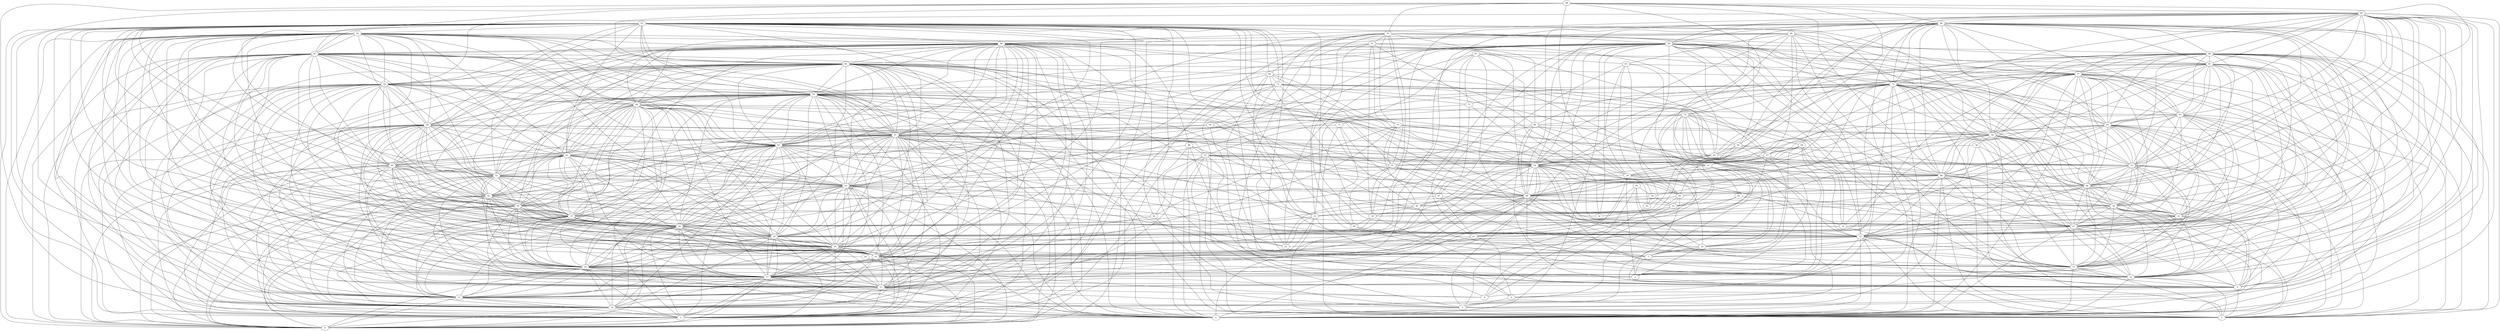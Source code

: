 digraph "sensornet-topology" {
label = "";
rankdir="BT";"0"->"2" [arrowhead = "both"] 
"0"->"10" [arrowhead = "both"] 
"0"->"11" [arrowhead = "both"] 
"0"->"17" [arrowhead = "both"] 
"0"->"18" [arrowhead = "both"] 
"0"->"19" [arrowhead = "both"] 
"0"->"20" [arrowhead = "both"] 
"0"->"24" [arrowhead = "both"] 
"0"->"34" [arrowhead = "both"] 
"0"->"37" [arrowhead = "both"] 
"0"->"39" [arrowhead = "both"] 
"0"->"42" [arrowhead = "both"] 
"0"->"43" [arrowhead = "both"] 
"0"->"52" [arrowhead = "both"] 
"0"->"60" [arrowhead = "both"] 
"0"->"61" [arrowhead = "both"] 
"0"->"67" [arrowhead = "both"] 
"0"->"68" [arrowhead = "both"] 
"0"->"69" [arrowhead = "both"] 
"0"->"70" [arrowhead = "both"] 
"0"->"74" [arrowhead = "both"] 
"0"->"84" [arrowhead = "both"] 
"0"->"87" [arrowhead = "both"] 
"0"->"89" [arrowhead = "both"] 
"0"->"92" [arrowhead = "both"] 
"0"->"93" [arrowhead = "both"] 
"1"->"7" [arrowhead = "both"] 
"1"->"14" [arrowhead = "both"] 
"1"->"18" [arrowhead = "both"] 
"1"->"19" [arrowhead = "both"] 
"1"->"26" [arrowhead = "both"] 
"1"->"50" [arrowhead = "both"] 
"1"->"57" [arrowhead = "both"] 
"1"->"64" [arrowhead = "both"] 
"1"->"76" [arrowhead = "both"] 
"2"->"10" [arrowhead = "both"] 
"2"->"11" [arrowhead = "both"] 
"2"->"13" [arrowhead = "both"] 
"2"->"17" [arrowhead = "both"] 
"2"->"18" [arrowhead = "both"] 
"2"->"19" [arrowhead = "both"] 
"2"->"20" [arrowhead = "both"] 
"2"->"24" [arrowhead = "both"] 
"2"->"25" [arrowhead = "both"] 
"2"->"34" [arrowhead = "both"] 
"2"->"37" [arrowhead = "both"] 
"2"->"39" [arrowhead = "both"] 
"2"->"42" [arrowhead = "both"] 
"2"->"43" [arrowhead = "both"] 
"2"->"60" [arrowhead = "both"] 
"2"->"61" [arrowhead = "both"] 
"2"->"63" [arrowhead = "both"] 
"2"->"67" [arrowhead = "both"] 
"2"->"68" [arrowhead = "both"] 
"2"->"69" [arrowhead = "both"] 
"2"->"70" [arrowhead = "both"] 
"2"->"74" [arrowhead = "both"] 
"2"->"84" [arrowhead = "both"] 
"2"->"86" [arrowhead = "both"] 
"2"->"87" [arrowhead = "both"] 
"2"->"89" [arrowhead = "both"] 
"2"->"92" [arrowhead = "both"] 
"2"->"93" [arrowhead = "both"] 
"2"->"95" [arrowhead = "both"] 
"3"->"5" [arrowhead = "both"] 
"3"->"9" [arrowhead = "both"] 
"3"->"12" [arrowhead = "both"] 
"3"->"15" [arrowhead = "both"] 
"3"->"17" [arrowhead = "both"] 
"3"->"23" [arrowhead = "both"] 
"3"->"25" [arrowhead = "both"] 
"3"->"27" [arrowhead = "both"] 
"3"->"31" [arrowhead = "both"] 
"3"->"38" [arrowhead = "both"] 
"3"->"46" [arrowhead = "both"] 
"3"->"48" [arrowhead = "both"] 
"3"->"55" [arrowhead = "both"] 
"3"->"59" [arrowhead = "both"] 
"3"->"62" [arrowhead = "both"] 
"3"->"65" [arrowhead = "both"] 
"3"->"71" [arrowhead = "both"] 
"3"->"73" [arrowhead = "both"] 
"3"->"75" [arrowhead = "both"] 
"3"->"77" [arrowhead = "both"] 
"3"->"81" [arrowhead = "both"] 
"3"->"84" [arrowhead = "both"] 
"3"->"88" [arrowhead = "both"] 
"3"->"96" [arrowhead = "both"] 
"3"->"98" [arrowhead = "both"] 
"4"->"5" [arrowhead = "both"] 
"4"->"12" [arrowhead = "both"] 
"4"->"13" [arrowhead = "both"] 
"4"->"15" [arrowhead = "both"] 
"4"->"17" [arrowhead = "both"] 
"4"->"18" [arrowhead = "both"] 
"4"->"20" [arrowhead = "both"] 
"4"->"25" [arrowhead = "both"] 
"4"->"27" [arrowhead = "both"] 
"4"->"34" [arrowhead = "both"] 
"4"->"38" [arrowhead = "both"] 
"4"->"40" [arrowhead = "both"] 
"4"->"43" [arrowhead = "both"] 
"4"->"46" [arrowhead = "both"] 
"4"->"48" [arrowhead = "both"] 
"4"->"55" [arrowhead = "both"] 
"4"->"62" [arrowhead = "both"] 
"4"->"63" [arrowhead = "both"] 
"4"->"65" [arrowhead = "both"] 
"4"->"67" [arrowhead = "both"] 
"4"->"68" [arrowhead = "both"] 
"4"->"70" [arrowhead = "both"] 
"4"->"75" [arrowhead = "both"] 
"4"->"77" [arrowhead = "both"] 
"4"->"84" [arrowhead = "both"] 
"4"->"88" [arrowhead = "both"] 
"4"->"90" [arrowhead = "both"] 
"4"->"93" [arrowhead = "both"] 
"4"->"96" [arrowhead = "both"] 
"4"->"98" [arrowhead = "both"] 
"4"->"99" [arrowhead = "both"] 
"5"->"6" [arrowhead = "both"] 
"5"->"11" [arrowhead = "both"] 
"5"->"13" [arrowhead = "both"] 
"5"->"26" [arrowhead = "both"] 
"5"->"36" [arrowhead = "both"] 
"5"->"53" [arrowhead = "both"] 
"5"->"54" [arrowhead = "both"] 
"5"->"55" [arrowhead = "both"] 
"5"->"56" [arrowhead = "both"] 
"5"->"76" [arrowhead = "both"] 
"5"->"77" [arrowhead = "both"] 
"5"->"86" [arrowhead = "both"] 
"6"->"9" [arrowhead = "both"] 
"6"->"21" [arrowhead = "both"] 
"6"->"55" [arrowhead = "both"] 
"6"->"75" [arrowhead = "both"] 
"6"->"82" [arrowhead = "both"] 
"6"->"95" [arrowhead = "both"] 
"7"->"14" [arrowhead = "both"] 
"7"->"23" [arrowhead = "both"] 
"7"->"30" [arrowhead = "both"] 
"7"->"46" [arrowhead = "both"] 
"7"->"51" [arrowhead = "both"] 
"7"->"64" [arrowhead = "both"] 
"7"->"80" [arrowhead = "both"] 
"7"->"88" [arrowhead = "both"] 
"7"->"93" [arrowhead = "both"] 
"8"->"13" [arrowhead = "both"] 
"8"->"33" [arrowhead = "both"] 
"8"->"35" [arrowhead = "both"] 
"8"->"50" [arrowhead = "both"] 
"8"->"78" [arrowhead = "both"] 
"8"->"85" [arrowhead = "both"] 
"8"->"98" [arrowhead = "both"] 
"9"->"12" [arrowhead = "both"] 
"9"->"16" [arrowhead = "both"] 
"9"->"27" [arrowhead = "both"] 
"9"->"29" [arrowhead = "both"] 
"9"->"31" [arrowhead = "both"] 
"9"->"38" [arrowhead = "both"] 
"9"->"44" [arrowhead = "both"] 
"9"->"46" [arrowhead = "both"] 
"9"->"53" [arrowhead = "both"] 
"9"->"56" [arrowhead = "both"] 
"9"->"60" [arrowhead = "both"] 
"9"->"62" [arrowhead = "both"] 
"9"->"66" [arrowhead = "both"] 
"9"->"70" [arrowhead = "both"] 
"9"->"77" [arrowhead = "both"] 
"9"->"81" [arrowhead = "both"] 
"9"->"88" [arrowhead = "both"] 
"9"->"93" [arrowhead = "both"] 
"9"->"94" [arrowhead = "both"] 
"9"->"96" [arrowhead = "both"] 
"10"->"11" [arrowhead = "both"] 
"10"->"13" [arrowhead = "both"] 
"10"->"15" [arrowhead = "both"] 
"10"->"17" [arrowhead = "both"] 
"10"->"18" [arrowhead = "both"] 
"10"->"19" [arrowhead = "both"] 
"10"->"20" [arrowhead = "both"] 
"10"->"24" [arrowhead = "both"] 
"10"->"34" [arrowhead = "both"] 
"10"->"37" [arrowhead = "both"] 
"10"->"39" [arrowhead = "both"] 
"10"->"42" [arrowhead = "both"] 
"10"->"43" [arrowhead = "both"] 
"10"->"51" [arrowhead = "both"] 
"10"->"52" [arrowhead = "both"] 
"10"->"61" [arrowhead = "both"] 
"10"->"63" [arrowhead = "both"] 
"10"->"67" [arrowhead = "both"] 
"10"->"68" [arrowhead = "both"] 
"10"->"69" [arrowhead = "both"] 
"10"->"70" [arrowhead = "both"] 
"10"->"73" [arrowhead = "both"] 
"10"->"74" [arrowhead = "both"] 
"10"->"84" [arrowhead = "both"] 
"10"->"87" [arrowhead = "both"] 
"10"->"89" [arrowhead = "both"] 
"10"->"92" [arrowhead = "both"] 
"10"->"93" [arrowhead = "both"] 
"11"->"13" [arrowhead = "both"] 
"11"->"17" [arrowhead = "both"] 
"11"->"18" [arrowhead = "both"] 
"11"->"19" [arrowhead = "both"] 
"11"->"20" [arrowhead = "both"] 
"11"->"24" [arrowhead = "both"] 
"11"->"34" [arrowhead = "both"] 
"11"->"37" [arrowhead = "both"] 
"11"->"39" [arrowhead = "both"] 
"11"->"42" [arrowhead = "both"] 
"11"->"43" [arrowhead = "both"] 
"11"->"52" [arrowhead = "both"] 
"11"->"60" [arrowhead = "both"] 
"11"->"63" [arrowhead = "both"] 
"11"->"67" [arrowhead = "both"] 
"11"->"68" [arrowhead = "both"] 
"11"->"69" [arrowhead = "both"] 
"11"->"70" [arrowhead = "both"] 
"11"->"74" [arrowhead = "both"] 
"11"->"84" [arrowhead = "both"] 
"11"->"87" [arrowhead = "both"] 
"11"->"89" [arrowhead = "both"] 
"11"->"92" [arrowhead = "both"] 
"11"->"93" [arrowhead = "both"] 
"12"->"15" [arrowhead = "both"] 
"12"->"25" [arrowhead = "both"] 
"12"->"27" [arrowhead = "both"] 
"12"->"28" [arrowhead = "both"] 
"12"->"31" [arrowhead = "both"] 
"12"->"34" [arrowhead = "both"] 
"12"->"38" [arrowhead = "both"] 
"12"->"40" [arrowhead = "both"] 
"12"->"46" [arrowhead = "both"] 
"12"->"48" [arrowhead = "both"] 
"12"->"53" [arrowhead = "both"] 
"12"->"54" [arrowhead = "both"] 
"12"->"59" [arrowhead = "both"] 
"12"->"65" [arrowhead = "both"] 
"12"->"68" [arrowhead = "both"] 
"12"->"75" [arrowhead = "both"] 
"12"->"77" [arrowhead = "both"] 
"12"->"81" [arrowhead = "both"] 
"12"->"85" [arrowhead = "both"] 
"12"->"88" [arrowhead = "both"] 
"12"->"90" [arrowhead = "both"] 
"12"->"96" [arrowhead = "both"] 
"12"->"98" [arrowhead = "both"] 
"13"->"17" [arrowhead = "both"] 
"13"->"18" [arrowhead = "both"] 
"13"->"20" [arrowhead = "both"] 
"13"->"24" [arrowhead = "both"] 
"13"->"25" [arrowhead = "both"] 
"13"->"34" [arrowhead = "both"] 
"13"->"37" [arrowhead = "both"] 
"13"->"39" [arrowhead = "both"] 
"13"->"40" [arrowhead = "both"] 
"13"->"42" [arrowhead = "both"] 
"13"->"43" [arrowhead = "both"] 
"13"->"52" [arrowhead = "both"] 
"13"->"54" [arrowhead = "both"] 
"13"->"55" [arrowhead = "both"] 
"13"->"60" [arrowhead = "both"] 
"13"->"61" [arrowhead = "both"] 
"13"->"67" [arrowhead = "both"] 
"13"->"68" [arrowhead = "both"] 
"13"->"70" [arrowhead = "both"] 
"13"->"74" [arrowhead = "both"] 
"13"->"75" [arrowhead = "both"] 
"13"->"84" [arrowhead = "both"] 
"13"->"87" [arrowhead = "both"] 
"13"->"89" [arrowhead = "both"] 
"13"->"90" [arrowhead = "both"] 
"13"->"92" [arrowhead = "both"] 
"13"->"93" [arrowhead = "both"] 
"14"->"24" [arrowhead = "both"] 
"14"->"25" [arrowhead = "both"] 
"14"->"26" [arrowhead = "both"] 
"14"->"47" [arrowhead = "both"] 
"14"->"51" [arrowhead = "both"] 
"14"->"57" [arrowhead = "both"] 
"14"->"76" [arrowhead = "both"] 
"14"->"85" [arrowhead = "both"] 
"15"->"19" [arrowhead = "both"] 
"15"->"25" [arrowhead = "both"] 
"15"->"27" [arrowhead = "both"] 
"15"->"28" [arrowhead = "both"] 
"15"->"31" [arrowhead = "both"] 
"15"->"38" [arrowhead = "both"] 
"15"->"40" [arrowhead = "both"] 
"15"->"46" [arrowhead = "both"] 
"15"->"48" [arrowhead = "both"] 
"15"->"53" [arrowhead = "both"] 
"15"->"54" [arrowhead = "both"] 
"15"->"62" [arrowhead = "both"] 
"15"->"67" [arrowhead = "both"] 
"15"->"75" [arrowhead = "both"] 
"15"->"77" [arrowhead = "both"] 
"15"->"81" [arrowhead = "both"] 
"15"->"88" [arrowhead = "both"] 
"15"->"90" [arrowhead = "both"] 
"15"->"96" [arrowhead = "both"] 
"15"->"97" [arrowhead = "both"] 
"15"->"98" [arrowhead = "both"] 
"16"->"26" [arrowhead = "both"] 
"16"->"31" [arrowhead = "both"] 
"16"->"41" [arrowhead = "both"] 
"16"->"59" [arrowhead = "both"] 
"16"->"64" [arrowhead = "both"] 
"16"->"76" [arrowhead = "both"] 
"16"->"81" [arrowhead = "both"] 
"16"->"93" [arrowhead = "both"] 
"17"->"18" [arrowhead = "both"] 
"17"->"19" [arrowhead = "both"] 
"17"->"20" [arrowhead = "both"] 
"17"->"21" [arrowhead = "both"] 
"17"->"24" [arrowhead = "both"] 
"17"->"31" [arrowhead = "both"] 
"17"->"34" [arrowhead = "both"] 
"17"->"37" [arrowhead = "both"] 
"17"->"39" [arrowhead = "both"] 
"17"->"40" [arrowhead = "both"] 
"17"->"42" [arrowhead = "both"] 
"17"->"43" [arrowhead = "both"] 
"17"->"49" [arrowhead = "both"] 
"17"->"52" [arrowhead = "both"] 
"17"->"53" [arrowhead = "both"] 
"17"->"54" [arrowhead = "both"] 
"17"->"60" [arrowhead = "both"] 
"17"->"61" [arrowhead = "both"] 
"17"->"63" [arrowhead = "both"] 
"17"->"68" [arrowhead = "both"] 
"17"->"69" [arrowhead = "both"] 
"17"->"70" [arrowhead = "both"] 
"17"->"74" [arrowhead = "both"] 
"17"->"79" [arrowhead = "both"] 
"17"->"84" [arrowhead = "both"] 
"17"->"87" [arrowhead = "both"] 
"17"->"89" [arrowhead = "both"] 
"17"->"90" [arrowhead = "both"] 
"17"->"92" [arrowhead = "both"] 
"17"->"93" [arrowhead = "both"] 
"17"->"99" [arrowhead = "both"] 
"18"->"19" [arrowhead = "both"] 
"18"->"20" [arrowhead = "both"] 
"18"->"24" [arrowhead = "both"] 
"18"->"34" [arrowhead = "both"] 
"18"->"37" [arrowhead = "both"] 
"18"->"39" [arrowhead = "both"] 
"18"->"42" [arrowhead = "both"] 
"18"->"43" [arrowhead = "both"] 
"18"->"51" [arrowhead = "both"] 
"18"->"52" [arrowhead = "both"] 
"18"->"54" [arrowhead = "both"] 
"18"->"60" [arrowhead = "both"] 
"18"->"61" [arrowhead = "both"] 
"18"->"63" [arrowhead = "both"] 
"18"->"67" [arrowhead = "both"] 
"18"->"69" [arrowhead = "both"] 
"18"->"70" [arrowhead = "both"] 
"18"->"74" [arrowhead = "both"] 
"18"->"84" [arrowhead = "both"] 
"18"->"87" [arrowhead = "both"] 
"18"->"89" [arrowhead = "both"] 
"18"->"92" [arrowhead = "both"] 
"18"->"93" [arrowhead = "both"] 
"19"->"20" [arrowhead = "both"] 
"19"->"23" [arrowhead = "both"] 
"19"->"24" [arrowhead = "both"] 
"19"->"34" [arrowhead = "both"] 
"19"->"36" [arrowhead = "both"] 
"19"->"37" [arrowhead = "both"] 
"19"->"39" [arrowhead = "both"] 
"19"->"42" [arrowhead = "both"] 
"19"->"44" [arrowhead = "both"] 
"19"->"52" [arrowhead = "both"] 
"19"->"60" [arrowhead = "both"] 
"19"->"61" [arrowhead = "both"] 
"19"->"65" [arrowhead = "both"] 
"19"->"67" [arrowhead = "both"] 
"19"->"68" [arrowhead = "both"] 
"19"->"70" [arrowhead = "both"] 
"19"->"73" [arrowhead = "both"] 
"19"->"74" [arrowhead = "both"] 
"19"->"84" [arrowhead = "both"] 
"19"->"87" [arrowhead = "both"] 
"19"->"88" [arrowhead = "both"] 
"19"->"89" [arrowhead = "both"] 
"19"->"92" [arrowhead = "both"] 
"19"->"94" [arrowhead = "both"] 
"19"->"98" [arrowhead = "both"] 
"20"->"23" [arrowhead = "both"] 
"20"->"24" [arrowhead = "both"] 
"20"->"25" [arrowhead = "both"] 
"20"->"34" [arrowhead = "both"] 
"20"->"37" [arrowhead = "both"] 
"20"->"39" [arrowhead = "both"] 
"20"->"40" [arrowhead = "both"] 
"20"->"42" [arrowhead = "both"] 
"20"->"43" [arrowhead = "both"] 
"20"->"52" [arrowhead = "both"] 
"20"->"54" [arrowhead = "both"] 
"20"->"60" [arrowhead = "both"] 
"20"->"61" [arrowhead = "both"] 
"20"->"63" [arrowhead = "both"] 
"20"->"67" [arrowhead = "both"] 
"20"->"68" [arrowhead = "both"] 
"20"->"69" [arrowhead = "both"] 
"20"->"74" [arrowhead = "both"] 
"20"->"75" [arrowhead = "both"] 
"20"->"84" [arrowhead = "both"] 
"20"->"87" [arrowhead = "both"] 
"20"->"89" [arrowhead = "both"] 
"20"->"90" [arrowhead = "both"] 
"20"->"92" [arrowhead = "both"] 
"20"->"93" [arrowhead = "both"] 
"21"->"27" [arrowhead = "both"] 
"21"->"47" [arrowhead = "both"] 
"21"->"67" [arrowhead = "both"] 
"21"->"76" [arrowhead = "both"] 
"21"->"85" [arrowhead = "both"] 
"21"->"97" [arrowhead = "both"] 
"22"->"23" [arrowhead = "both"] 
"22"->"25" [arrowhead = "both"] 
"22"->"47" [arrowhead = "both"] 
"22"->"63" [arrowhead = "both"] 
"22"->"73" [arrowhead = "both"] 
"22"->"86" [arrowhead = "both"] 
"22"->"97" [arrowhead = "both"] 
"23"->"30" [arrowhead = "both"] 
"23"->"45" [arrowhead = "both"] 
"23"->"53" [arrowhead = "both"] 
"23"->"57" [arrowhead = "both"] 
"23"->"69" [arrowhead = "both"] 
"23"->"70" [arrowhead = "both"] 
"23"->"72" [arrowhead = "both"] 
"23"->"80" [arrowhead = "both"] 
"23"->"95" [arrowhead = "both"] 
"24"->"29" [arrowhead = "both"] 
"24"->"34" [arrowhead = "both"] 
"24"->"37" [arrowhead = "both"] 
"24"->"39" [arrowhead = "both"] 
"24"->"42" [arrowhead = "both"] 
"24"->"43" [arrowhead = "both"] 
"24"->"48" [arrowhead = "both"] 
"24"->"52" [arrowhead = "both"] 
"24"->"60" [arrowhead = "both"] 
"24"->"61" [arrowhead = "both"] 
"24"->"63" [arrowhead = "both"] 
"24"->"67" [arrowhead = "both"] 
"24"->"68" [arrowhead = "both"] 
"24"->"69" [arrowhead = "both"] 
"24"->"70" [arrowhead = "both"] 
"24"->"77" [arrowhead = "both"] 
"24"->"84" [arrowhead = "both"] 
"24"->"87" [arrowhead = "both"] 
"24"->"89" [arrowhead = "both"] 
"24"->"90" [arrowhead = "both"] 
"24"->"92" [arrowhead = "both"] 
"24"->"93" [arrowhead = "both"] 
"24"->"96" [arrowhead = "both"] 
"25"->"27" [arrowhead = "both"] 
"25"->"38" [arrowhead = "both"] 
"25"->"40" [arrowhead = "both"] 
"25"->"43" [arrowhead = "both"] 
"25"->"46" [arrowhead = "both"] 
"25"->"48" [arrowhead = "both"] 
"25"->"52" [arrowhead = "both"] 
"25"->"53" [arrowhead = "both"] 
"25"->"54" [arrowhead = "both"] 
"25"->"62" [arrowhead = "both"] 
"25"->"63" [arrowhead = "both"] 
"25"->"64" [arrowhead = "both"] 
"25"->"65" [arrowhead = "both"] 
"25"->"70" [arrowhead = "both"] 
"25"->"72" [arrowhead = "both"] 
"25"->"77" [arrowhead = "both"] 
"25"->"88" [arrowhead = "both"] 
"25"->"90" [arrowhead = "both"] 
"25"->"93" [arrowhead = "both"] 
"25"->"94" [arrowhead = "both"] 
"25"->"96" [arrowhead = "both"] 
"25"->"98" [arrowhead = "both"] 
"26"->"49" [arrowhead = "both"] 
"26"->"51" [arrowhead = "both"] 
"26"->"55" [arrowhead = "both"] 
"26"->"64" [arrowhead = "both"] 
"26"->"66" [arrowhead = "both"] 
"26"->"79" [arrowhead = "both"] 
"26"->"90" [arrowhead = "both"] 
"26"->"99" [arrowhead = "both"] 
"27"->"31" [arrowhead = "both"] 
"27"->"38" [arrowhead = "both"] 
"27"->"40" [arrowhead = "both"] 
"27"->"41" [arrowhead = "both"] 
"27"->"46" [arrowhead = "both"] 
"27"->"48" [arrowhead = "both"] 
"27"->"53" [arrowhead = "both"] 
"27"->"54" [arrowhead = "both"] 
"27"->"59" [arrowhead = "both"] 
"27"->"62" [arrowhead = "both"] 
"27"->"65" [arrowhead = "both"] 
"27"->"75" [arrowhead = "both"] 
"27"->"81" [arrowhead = "both"] 
"27"->"82" [arrowhead = "both"] 
"27"->"88" [arrowhead = "both"] 
"27"->"90" [arrowhead = "both"] 
"27"->"92" [arrowhead = "both"] 
"27"->"96" [arrowhead = "both"] 
"27"->"98" [arrowhead = "both"] 
"28"->"29" [arrowhead = "both"] 
"28"->"41" [arrowhead = "both"] 
"28"->"71" [arrowhead = "both"] 
"28"->"91" [arrowhead = "both"] 
"29"->"30" [arrowhead = "both"] 
"29"->"41" [arrowhead = "both"] 
"29"->"45" [arrowhead = "both"] 
"29"->"59" [arrowhead = "both"] 
"29"->"80" [arrowhead = "both"] 
"29"->"91" [arrowhead = "both"] 
"29"->"95" [arrowhead = "both"] 
"30"->"43" [arrowhead = "both"] 
"30"->"44" [arrowhead = "both"] 
"30"->"57" [arrowhead = "both"] 
"30"->"58" [arrowhead = "both"] 
"30"->"73" [arrowhead = "both"] 
"30"->"79" [arrowhead = "both"] 
"30"->"94" [arrowhead = "both"] 
"31"->"38" [arrowhead = "both"] 
"31"->"45" [arrowhead = "both"] 
"31"->"46" [arrowhead = "both"] 
"31"->"48" [arrowhead = "both"] 
"31"->"53" [arrowhead = "both"] 
"31"->"56" [arrowhead = "both"] 
"31"->"59" [arrowhead = "both"] 
"31"->"62" [arrowhead = "both"] 
"31"->"65" [arrowhead = "both"] 
"31"->"66" [arrowhead = "both"] 
"31"->"77" [arrowhead = "both"] 
"31"->"84" [arrowhead = "both"] 
"31"->"88" [arrowhead = "both"] 
"31"->"96" [arrowhead = "both"] 
"31"->"98" [arrowhead = "both"] 
"32"->"33" [arrowhead = "both"] 
"32"->"83" [arrowhead = "both"] 
"32"->"86" [arrowhead = "both"] 
"32"->"97" [arrowhead = "both"] 
"33"->"44" [arrowhead = "both"] 
"33"->"47" [arrowhead = "both"] 
"33"->"49" [arrowhead = "both"] 
"33"->"58" [arrowhead = "both"] 
"33"->"82" [arrowhead = "both"] 
"33"->"94" [arrowhead = "both"] 
"34"->"37" [arrowhead = "both"] 
"34"->"39" [arrowhead = "both"] 
"34"->"40" [arrowhead = "both"] 
"34"->"42" [arrowhead = "both"] 
"34"->"43" [arrowhead = "both"] 
"34"->"52" [arrowhead = "both"] 
"34"->"54" [arrowhead = "both"] 
"34"->"60" [arrowhead = "both"] 
"34"->"61" [arrowhead = "both"] 
"34"->"62" [arrowhead = "both"] 
"34"->"63" [arrowhead = "both"] 
"34"->"67" [arrowhead = "both"] 
"34"->"68" [arrowhead = "both"] 
"34"->"69" [arrowhead = "both"] 
"34"->"70" [arrowhead = "both"] 
"34"->"74" [arrowhead = "both"] 
"34"->"81" [arrowhead = "both"] 
"34"->"87" [arrowhead = "both"] 
"34"->"89" [arrowhead = "both"] 
"34"->"90" [arrowhead = "both"] 
"34"->"92" [arrowhead = "both"] 
"34"->"93" [arrowhead = "both"] 
"34"->"95" [arrowhead = "both"] 
"35"->"58" [arrowhead = "both"] 
"35"->"90" [arrowhead = "both"] 
"35"->"91" [arrowhead = "both"] 
"36"->"39" [arrowhead = "both"] 
"36"->"55" [arrowhead = "both"] 
"36"->"79" [arrowhead = "both"] 
"36"->"89" [arrowhead = "both"] 
"37"->"39" [arrowhead = "both"] 
"37"->"40" [arrowhead = "both"] 
"37"->"41" [arrowhead = "both"] 
"37"->"42" [arrowhead = "both"] 
"37"->"43" [arrowhead = "both"] 
"37"->"52" [arrowhead = "both"] 
"37"->"60" [arrowhead = "both"] 
"37"->"61" [arrowhead = "both"] 
"37"->"63" [arrowhead = "both"] 
"37"->"67" [arrowhead = "both"] 
"37"->"68" [arrowhead = "both"] 
"37"->"69" [arrowhead = "both"] 
"37"->"70" [arrowhead = "both"] 
"37"->"74" [arrowhead = "both"] 
"37"->"84" [arrowhead = "both"] 
"37"->"89" [arrowhead = "both"] 
"37"->"92" [arrowhead = "both"] 
"37"->"93" [arrowhead = "both"] 
"38"->"40" [arrowhead = "both"] 
"38"->"46" [arrowhead = "both"] 
"38"->"48" [arrowhead = "both"] 
"38"->"53" [arrowhead = "both"] 
"38"->"54" [arrowhead = "both"] 
"38"->"59" [arrowhead = "both"] 
"38"->"62" [arrowhead = "both"] 
"38"->"65" [arrowhead = "both"] 
"38"->"69" [arrowhead = "both"] 
"38"->"75" [arrowhead = "both"] 
"38"->"77" [arrowhead = "both"] 
"38"->"81" [arrowhead = "both"] 
"38"->"90" [arrowhead = "both"] 
"38"->"96" [arrowhead = "both"] 
"38"->"98" [arrowhead = "both"] 
"39"->"42" [arrowhead = "both"] 
"39"->"43" [arrowhead = "both"] 
"39"->"48" [arrowhead = "both"] 
"39"->"52" [arrowhead = "both"] 
"39"->"60" [arrowhead = "both"] 
"39"->"61" [arrowhead = "both"] 
"39"->"63" [arrowhead = "both"] 
"39"->"67" [arrowhead = "both"] 
"39"->"68" [arrowhead = "both"] 
"39"->"69" [arrowhead = "both"] 
"39"->"70" [arrowhead = "both"] 
"39"->"74" [arrowhead = "both"] 
"39"->"84" [arrowhead = "both"] 
"39"->"86" [arrowhead = "both"] 
"39"->"87" [arrowhead = "both"] 
"39"->"92" [arrowhead = "both"] 
"39"->"93" [arrowhead = "both"] 
"40"->"43" [arrowhead = "both"] 
"40"->"46" [arrowhead = "both"] 
"40"->"48" [arrowhead = "both"] 
"40"->"54" [arrowhead = "both"] 
"40"->"62" [arrowhead = "both"] 
"40"->"63" [arrowhead = "both"] 
"40"->"65" [arrowhead = "both"] 
"40"->"66" [arrowhead = "both"] 
"40"->"67" [arrowhead = "both"] 
"40"->"70" [arrowhead = "both"] 
"40"->"75" [arrowhead = "both"] 
"40"->"77" [arrowhead = "both"] 
"40"->"84" [arrowhead = "both"] 
"40"->"88" [arrowhead = "both"] 
"40"->"93" [arrowhead = "both"] 
"40"->"95" [arrowhead = "both"] 
"40"->"96" [arrowhead = "both"] 
"40"->"98" [arrowhead = "both"] 
"41"->"45" [arrowhead = "both"] 
"41"->"57" [arrowhead = "both"] 
"41"->"66" [arrowhead = "both"] 
"41"->"78" [arrowhead = "both"] 
"41"->"79" [arrowhead = "both"] 
"41"->"87" [arrowhead = "both"] 
"41"->"95" [arrowhead = "both"] 
"42"->"43" [arrowhead = "both"] 
"42"->"52" [arrowhead = "both"] 
"42"->"60" [arrowhead = "both"] 
"42"->"61" [arrowhead = "both"] 
"42"->"63" [arrowhead = "both"] 
"42"->"67" [arrowhead = "both"] 
"42"->"68" [arrowhead = "both"] 
"42"->"69" [arrowhead = "both"] 
"42"->"70" [arrowhead = "both"] 
"42"->"74" [arrowhead = "both"] 
"42"->"78" [arrowhead = "both"] 
"42"->"84" [arrowhead = "both"] 
"42"->"87" [arrowhead = "both"] 
"42"->"89" [arrowhead = "both"] 
"42"->"93" [arrowhead = "both"] 
"43"->"52" [arrowhead = "both"] 
"43"->"54" [arrowhead = "both"] 
"43"->"60" [arrowhead = "both"] 
"43"->"61" [arrowhead = "both"] 
"43"->"63" [arrowhead = "both"] 
"43"->"67" [arrowhead = "both"] 
"43"->"68" [arrowhead = "both"] 
"43"->"70" [arrowhead = "both"] 
"43"->"74" [arrowhead = "both"] 
"43"->"75" [arrowhead = "both"] 
"43"->"80" [arrowhead = "both"] 
"43"->"84" [arrowhead = "both"] 
"43"->"87" [arrowhead = "both"] 
"43"->"89" [arrowhead = "both"] 
"43"->"90" [arrowhead = "both"] 
"43"->"92" [arrowhead = "both"] 
"44"->"46" [arrowhead = "both"] 
"44"->"52" [arrowhead = "both"] 
"44"->"59" [arrowhead = "both"] 
"44"->"69" [arrowhead = "both"] 
"44"->"80" [arrowhead = "both"] 
"44"->"83" [arrowhead = "both"] 
"44"->"96" [arrowhead = "both"] 
"45"->"49" [arrowhead = "both"] 
"45"->"73" [arrowhead = "both"] 
"45"->"75" [arrowhead = "both"] 
"45"->"79" [arrowhead = "both"] 
"45"->"81" [arrowhead = "both"] 
"45"->"91" [arrowhead = "both"] 
"45"->"99" [arrowhead = "both"] 
"46"->"48" [arrowhead = "both"] 
"46"->"49" [arrowhead = "both"] 
"46"->"53" [arrowhead = "both"] 
"46"->"54" [arrowhead = "both"] 
"46"->"59" [arrowhead = "both"] 
"46"->"62" [arrowhead = "both"] 
"46"->"65" [arrowhead = "both"] 
"46"->"75" [arrowhead = "both"] 
"46"->"77" [arrowhead = "both"] 
"46"->"81" [arrowhead = "both"] 
"46"->"88" [arrowhead = "both"] 
"46"->"90" [arrowhead = "both"] 
"46"->"94" [arrowhead = "both"] 
"46"->"95" [arrowhead = "both"] 
"46"->"98" [arrowhead = "both"] 
"46"->"99" [arrowhead = "both"] 
"47"->"71" [arrowhead = "both"] 
"47"->"72" [arrowhead = "both"] 
"47"->"83" [arrowhead = "both"] 
"48"->"49" [arrowhead = "both"] 
"48"->"53" [arrowhead = "both"] 
"48"->"54" [arrowhead = "both"] 
"48"->"62" [arrowhead = "both"] 
"48"->"65" [arrowhead = "both"] 
"48"->"73" [arrowhead = "both"] 
"48"->"74" [arrowhead = "both"] 
"48"->"75" [arrowhead = "both"] 
"48"->"77" [arrowhead = "both"] 
"48"->"81" [arrowhead = "both"] 
"48"->"88" [arrowhead = "both"] 
"48"->"89" [arrowhead = "both"] 
"48"->"90" [arrowhead = "both"] 
"48"->"96" [arrowhead = "both"] 
"48"->"99" [arrowhead = "both"] 
"49"->"67" [arrowhead = "both"] 
"49"->"76" [arrowhead = "both"] 
"49"->"95" [arrowhead = "both"] 
"49"->"96" [arrowhead = "both"] 
"49"->"98" [arrowhead = "both"] 
"50"->"67" [arrowhead = "both"] 
"50"->"92" [arrowhead = "both"] 
"51"->"55" [arrowhead = "both"] 
"51"->"57" [arrowhead = "both"] 
"51"->"64" [arrowhead = "both"] 
"51"->"68" [arrowhead = "both"] 
"51"->"76" [arrowhead = "both"] 
"51"->"92" [arrowhead = "both"] 
"52"->"60" [arrowhead = "both"] 
"52"->"61" [arrowhead = "both"] 
"52"->"63" [arrowhead = "both"] 
"52"->"67" [arrowhead = "both"] 
"52"->"68" [arrowhead = "both"] 
"52"->"69" [arrowhead = "both"] 
"52"->"70" [arrowhead = "both"] 
"52"->"74" [arrowhead = "both"] 
"52"->"75" [arrowhead = "both"] 
"52"->"84" [arrowhead = "both"] 
"52"->"87" [arrowhead = "both"] 
"52"->"89" [arrowhead = "both"] 
"52"->"92" [arrowhead = "both"] 
"52"->"93" [arrowhead = "both"] 
"53"->"55" [arrowhead = "both"] 
"53"->"59" [arrowhead = "both"] 
"53"->"61" [arrowhead = "both"] 
"53"->"62" [arrowhead = "both"] 
"53"->"65" [arrowhead = "both"] 
"53"->"67" [arrowhead = "both"] 
"53"->"73" [arrowhead = "both"] 
"53"->"75" [arrowhead = "both"] 
"53"->"77" [arrowhead = "both"] 
"53"->"81" [arrowhead = "both"] 
"53"->"88" [arrowhead = "both"] 
"53"->"89" [arrowhead = "both"] 
"53"->"96" [arrowhead = "both"] 
"53"->"98" [arrowhead = "both"] 
"54"->"55" [arrowhead = "both"] 
"54"->"62" [arrowhead = "both"] 
"54"->"63" [arrowhead = "both"] 
"54"->"65" [arrowhead = "both"] 
"54"->"67" [arrowhead = "both"] 
"54"->"68" [arrowhead = "both"] 
"54"->"70" [arrowhead = "both"] 
"54"->"75" [arrowhead = "both"] 
"54"->"77" [arrowhead = "both"] 
"54"->"84" [arrowhead = "both"] 
"54"->"88" [arrowhead = "both"] 
"54"->"90" [arrowhead = "both"] 
"54"->"93" [arrowhead = "both"] 
"54"->"96" [arrowhead = "both"] 
"54"->"98" [arrowhead = "both"] 
"55"->"56" [arrowhead = "both"] 
"55"->"63" [arrowhead = "both"] 
"55"->"67" [arrowhead = "both"] 
"55"->"76" [arrowhead = "both"] 
"55"->"86" [arrowhead = "both"] 
"56"->"59" [arrowhead = "both"] 
"57"->"59" [arrowhead = "both"] 
"57"->"64" [arrowhead = "both"] 
"57"->"73" [arrowhead = "both"] 
"57"->"80" [arrowhead = "both"] 
"57"->"81" [arrowhead = "both"] 
"58"->"75" [arrowhead = "both"] 
"58"->"83" [arrowhead = "both"] 
"58"->"85" [arrowhead = "both"] 
"59"->"62" [arrowhead = "both"] 
"59"->"66" [arrowhead = "both"] 
"59"->"76" [arrowhead = "both"] 
"59"->"77" [arrowhead = "both"] 
"59"->"79" [arrowhead = "both"] 
"59"->"81" [arrowhead = "both"] 
"59"->"88" [arrowhead = "both"] 
"59"->"93" [arrowhead = "both"] 
"59"->"94" [arrowhead = "both"] 
"59"->"96" [arrowhead = "both"] 
"60"->"61" [arrowhead = "both"] 
"60"->"63" [arrowhead = "both"] 
"60"->"67" [arrowhead = "both"] 
"60"->"68" [arrowhead = "both"] 
"60"->"69" [arrowhead = "both"] 
"60"->"70" [arrowhead = "both"] 
"60"->"74" [arrowhead = "both"] 
"60"->"84" [arrowhead = "both"] 
"60"->"87" [arrowhead = "both"] 
"60"->"89" [arrowhead = "both"] 
"60"->"92" [arrowhead = "both"] 
"60"->"93" [arrowhead = "both"] 
"61"->"63" [arrowhead = "both"] 
"61"->"67" [arrowhead = "both"] 
"61"->"68" [arrowhead = "both"] 
"61"->"69" [arrowhead = "both"] 
"61"->"70" [arrowhead = "both"] 
"61"->"74" [arrowhead = "both"] 
"61"->"84" [arrowhead = "both"] 
"61"->"87" [arrowhead = "both"] 
"61"->"89" [arrowhead = "both"] 
"61"->"92" [arrowhead = "both"] 
"61"->"93" [arrowhead = "both"] 
"62"->"65" [arrowhead = "both"] 
"62"->"75" [arrowhead = "both"] 
"62"->"77" [arrowhead = "both"] 
"62"->"81" [arrowhead = "both"] 
"62"->"84" [arrowhead = "both"] 
"62"->"88" [arrowhead = "both"] 
"62"->"90" [arrowhead = "both"] 
"62"->"96" [arrowhead = "both"] 
"62"->"98" [arrowhead = "both"] 
"63"->"66" [arrowhead = "both"] 
"63"->"67" [arrowhead = "both"] 
"63"->"68" [arrowhead = "both"] 
"63"->"70" [arrowhead = "both"] 
"63"->"74" [arrowhead = "both"] 
"63"->"75" [arrowhead = "both"] 
"63"->"76" [arrowhead = "both"] 
"63"->"84" [arrowhead = "both"] 
"63"->"87" [arrowhead = "both"] 
"63"->"89" [arrowhead = "both"] 
"63"->"90" [arrowhead = "both"] 
"63"->"92" [arrowhead = "both"] 
"63"->"93" [arrowhead = "both"] 
"64"->"75" [arrowhead = "both"] 
"64"->"76" [arrowhead = "both"] 
"65"->"69" [arrowhead = "both"] 
"65"->"75" [arrowhead = "both"] 
"65"->"77" [arrowhead = "both"] 
"65"->"81" [arrowhead = "both"] 
"65"->"88" [arrowhead = "both"] 
"65"->"90" [arrowhead = "both"] 
"65"->"96" [arrowhead = "both"] 
"65"->"98" [arrowhead = "both"] 
"66"->"76" [arrowhead = "both"] 
"66"->"81" [arrowhead = "both"] 
"66"->"89" [arrowhead = "both"] 
"66"->"91" [arrowhead = "both"] 
"67"->"68" [arrowhead = "both"] 
"67"->"69" [arrowhead = "both"] 
"67"->"70" [arrowhead = "both"] 
"67"->"71" [arrowhead = "both"] 
"67"->"74" [arrowhead = "both"] 
"67"->"78" [arrowhead = "both"] 
"67"->"84" [arrowhead = "both"] 
"67"->"87" [arrowhead = "both"] 
"67"->"89" [arrowhead = "both"] 
"67"->"90" [arrowhead = "both"] 
"67"->"92" [arrowhead = "both"] 
"67"->"93" [arrowhead = "both"] 
"67"->"99" [arrowhead = "both"] 
"68"->"69" [arrowhead = "both"] 
"68"->"70" [arrowhead = "both"] 
"68"->"74" [arrowhead = "both"] 
"68"->"84" [arrowhead = "both"] 
"68"->"87" [arrowhead = "both"] 
"68"->"89" [arrowhead = "both"] 
"68"->"92" [arrowhead = "both"] 
"68"->"93" [arrowhead = "both"] 
"69"->"70" [arrowhead = "both"] 
"69"->"73" [arrowhead = "both"] 
"69"->"74" [arrowhead = "both"] 
"69"->"84" [arrowhead = "both"] 
"69"->"87" [arrowhead = "both"] 
"69"->"89" [arrowhead = "both"] 
"69"->"92" [arrowhead = "both"] 
"69"->"94" [arrowhead = "both"] 
"70"->"73" [arrowhead = "both"] 
"70"->"74" [arrowhead = "both"] 
"70"->"75" [arrowhead = "both"] 
"70"->"84" [arrowhead = "both"] 
"70"->"87" [arrowhead = "both"] 
"70"->"89" [arrowhead = "both"] 
"70"->"90" [arrowhead = "both"] 
"70"->"92" [arrowhead = "both"] 
"70"->"93" [arrowhead = "both"] 
"71"->"97" [arrowhead = "both"] 
"72"->"73" [arrowhead = "both"] 
"72"->"75" [arrowhead = "both"] 
"72"->"97" [arrowhead = "both"] 
"73"->"80" [arrowhead = "both"] 
"73"->"93" [arrowhead = "both"] 
"73"->"95" [arrowhead = "both"] 
"74"->"84" [arrowhead = "both"] 
"74"->"87" [arrowhead = "both"] 
"74"->"89" [arrowhead = "both"] 
"74"->"92" [arrowhead = "both"] 
"74"->"93" [arrowhead = "both"] 
"74"->"98" [arrowhead = "both"] 
"75"->"77" [arrowhead = "both"] 
"75"->"88" [arrowhead = "both"] 
"75"->"90" [arrowhead = "both"] 
"75"->"93" [arrowhead = "both"] 
"75"->"96" [arrowhead = "both"] 
"75"->"98" [arrowhead = "both"] 
"76"->"88" [arrowhead = "both"] 
"76"->"99" [arrowhead = "both"] 
"77"->"81" [arrowhead = "both"] 
"77"->"83" [arrowhead = "both"] 
"77"->"88" [arrowhead = "both"] 
"77"->"90" [arrowhead = "both"] 
"77"->"94" [arrowhead = "both"] 
"77"->"96" [arrowhead = "both"] 
"77"->"98" [arrowhead = "both"] 
"78"->"91" [arrowhead = "both"] 
"79"->"80" [arrowhead = "both"] 
"79"->"91" [arrowhead = "both"] 
"79"->"95" [arrowhead = "both"] 
"80"->"84" [arrowhead = "both"] 
"80"->"93" [arrowhead = "both"] 
"80"->"94" [arrowhead = "both"] 
"81"->"88" [arrowhead = "both"] 
"81"->"95" [arrowhead = "both"] 
"81"->"96" [arrowhead = "both"] 
"81"->"97" [arrowhead = "both"] 
"81"->"98" [arrowhead = "both"] 
"82"->"83" [arrowhead = "both"] 
"83"->"94" [arrowhead = "both"] 
"83"->"97" [arrowhead = "both"] 
"84"->"87" [arrowhead = "both"] 
"84"->"89" [arrowhead = "both"] 
"84"->"90" [arrowhead = "both"] 
"84"->"92" [arrowhead = "both"] 
"84"->"93" [arrowhead = "both"] 
"86"->"89" [arrowhead = "both"] 
"87"->"89" [arrowhead = "both"] 
"87"->"91" [arrowhead = "both"] 
"87"->"92" [arrowhead = "both"] 
"87"->"93" [arrowhead = "both"] 
"87"->"99" [arrowhead = "both"] 
"88"->"90" [arrowhead = "both"] 
"88"->"96" [arrowhead = "both"] 
"88"->"98" [arrowhead = "both"] 
"89"->"92" [arrowhead = "both"] 
"89"->"93" [arrowhead = "both"] 
"89"->"94" [arrowhead = "both"] 
"89"->"98" [arrowhead = "both"] 
"90"->"93" [arrowhead = "both"] 
"90"->"96" [arrowhead = "both"] 
"90"->"98" [arrowhead = "both"] 
"91"->"95" [arrowhead = "both"] 
"92"->"93" [arrowhead = "both"] 
"94"->"96" [arrowhead = "both"] 
"95"->"99" [arrowhead = "both"] 
"96"->"98" [arrowhead = "both"] 
"96"->"99" [arrowhead = "both"] 
"98"->"99" [arrowhead = "both"] 
}
